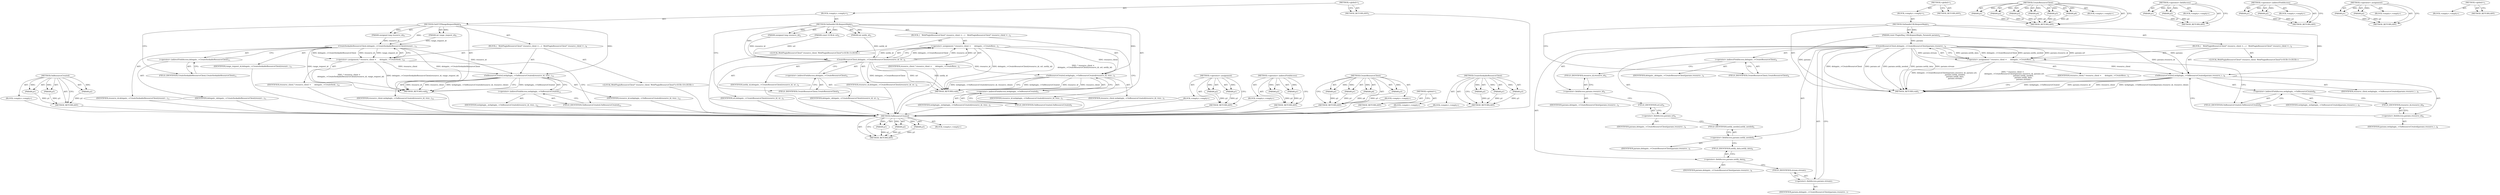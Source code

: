 digraph "CreateSeekableResourceClient" {
vulnerable_84 [label=<(METHOD,OnResourceCreated)>];
vulnerable_85 [label=<(PARAM,p1)>];
vulnerable_86 [label=<(PARAM,p2)>];
vulnerable_87 [label=<(PARAM,p3)>];
vulnerable_88 [label=<(BLOCK,&lt;empty&gt;,&lt;empty&gt;)>];
vulnerable_89 [label=<(METHOD_RETURN,ANY)>];
vulnerable_6 [label=<(METHOD,&lt;global&gt;)<SUB>1</SUB>>];
vulnerable_7 [label=<(BLOCK,&lt;empty&gt;,&lt;empty&gt;)<SUB>1</SUB>>];
vulnerable_8 [label=<(METHOD,OnHandleURLRequestReply)<SUB>1</SUB>>];
vulnerable_9 [label=<(PARAM,const PluginMsg_URLRequestReply_Params&amp; params)<SUB>2</SUB>>];
vulnerable_10 [label=<(BLOCK,{
   WebPluginResourceClient* resource_client =...,{
   WebPluginResourceClient* resource_client =...)<SUB>2</SUB>>];
vulnerable_11 [label="<(LOCAL,WebPluginResourceClient* resource_client: WebPluginResourceClient*)<SUB>3</SUB>>"];
vulnerable_12 [label=<(&lt;operator&gt;.assignment,* resource_client =
      delegate_-&gt;CreateReso...)<SUB>3</SUB>>];
vulnerable_13 [label=<(IDENTIFIER,resource_client,* resource_client =
      delegate_-&gt;CreateReso...)<SUB>3</SUB>>];
vulnerable_14 [label=<(CreateResourceClient,delegate_-&gt;CreateResourceClient(params.resource...)<SUB>4</SUB>>];
vulnerable_15 [label=<(&lt;operator&gt;.indirectFieldAccess,delegate_-&gt;CreateResourceClient)<SUB>4</SUB>>];
vulnerable_16 [label=<(IDENTIFIER,delegate_,delegate_-&gt;CreateResourceClient(params.resource...)<SUB>4</SUB>>];
vulnerable_17 [label=<(FIELD_IDENTIFIER,CreateResourceClient,CreateResourceClient)<SUB>4</SUB>>];
vulnerable_18 [label=<(&lt;operator&gt;.fieldAccess,params.resource_id)<SUB>4</SUB>>];
vulnerable_19 [label=<(IDENTIFIER,params,delegate_-&gt;CreateResourceClient(params.resource...)<SUB>4</SUB>>];
vulnerable_20 [label=<(FIELD_IDENTIFIER,resource_id,resource_id)<SUB>4</SUB>>];
vulnerable_21 [label=<(&lt;operator&gt;.fieldAccess,params.url)<SUB>4</SUB>>];
vulnerable_22 [label=<(IDENTIFIER,params,delegate_-&gt;CreateResourceClient(params.resource...)<SUB>4</SUB>>];
vulnerable_23 [label=<(FIELD_IDENTIFIER,url,url)<SUB>4</SUB>>];
vulnerable_24 [label=<(&lt;operator&gt;.fieldAccess,params.notify_needed)<SUB>5</SUB>>];
vulnerable_25 [label=<(IDENTIFIER,params,delegate_-&gt;CreateResourceClient(params.resource...)<SUB>5</SUB>>];
vulnerable_26 [label=<(FIELD_IDENTIFIER,notify_needed,notify_needed)<SUB>5</SUB>>];
vulnerable_27 [label=<(&lt;operator&gt;.fieldAccess,params.notify_data)<SUB>6</SUB>>];
vulnerable_28 [label=<(IDENTIFIER,params,delegate_-&gt;CreateResourceClient(params.resource...)<SUB>6</SUB>>];
vulnerable_29 [label=<(FIELD_IDENTIFIER,notify_data,notify_data)<SUB>6</SUB>>];
vulnerable_30 [label=<(&lt;operator&gt;.fieldAccess,params.stream)<SUB>7</SUB>>];
vulnerable_31 [label=<(IDENTIFIER,params,delegate_-&gt;CreateResourceClient(params.resource...)<SUB>7</SUB>>];
vulnerable_32 [label=<(FIELD_IDENTIFIER,stream,stream)<SUB>7</SUB>>];
vulnerable_33 [label=<(OnResourceCreated,webplugin_-&gt;OnResourceCreated(params.resource_i...)<SUB>8</SUB>>];
vulnerable_34 [label=<(&lt;operator&gt;.indirectFieldAccess,webplugin_-&gt;OnResourceCreated)<SUB>8</SUB>>];
vulnerable_35 [label=<(IDENTIFIER,webplugin_,webplugin_-&gt;OnResourceCreated(params.resource_i...)<SUB>8</SUB>>];
vulnerable_36 [label=<(FIELD_IDENTIFIER,OnResourceCreated,OnResourceCreated)<SUB>8</SUB>>];
vulnerable_37 [label=<(&lt;operator&gt;.fieldAccess,params.resource_id)<SUB>8</SUB>>];
vulnerable_38 [label=<(IDENTIFIER,params,webplugin_-&gt;OnResourceCreated(params.resource_i...)<SUB>8</SUB>>];
vulnerable_39 [label=<(FIELD_IDENTIFIER,resource_id,resource_id)<SUB>8</SUB>>];
vulnerable_40 [label=<(IDENTIFIER,resource_client,webplugin_-&gt;OnResourceCreated(params.resource_i...)<SUB>8</SUB>>];
vulnerable_41 [label=<(METHOD_RETURN,void)<SUB>1</SUB>>];
vulnerable_43 [label=<(METHOD_RETURN,ANY)<SUB>1</SUB>>];
vulnerable_65 [label=<(METHOD,CreateResourceClient)>];
vulnerable_66 [label=<(PARAM,p1)>];
vulnerable_67 [label=<(PARAM,p2)>];
vulnerable_68 [label=<(PARAM,p3)>];
vulnerable_69 [label=<(PARAM,p4)>];
vulnerable_70 [label=<(PARAM,p5)>];
vulnerable_71 [label=<(PARAM,p6)>];
vulnerable_72 [label=<(BLOCK,&lt;empty&gt;,&lt;empty&gt;)>];
vulnerable_73 [label=<(METHOD_RETURN,ANY)>];
vulnerable_79 [label=<(METHOD,&lt;operator&gt;.fieldAccess)>];
vulnerable_80 [label=<(PARAM,p1)>];
vulnerable_81 [label=<(PARAM,p2)>];
vulnerable_82 [label=<(BLOCK,&lt;empty&gt;,&lt;empty&gt;)>];
vulnerable_83 [label=<(METHOD_RETURN,ANY)>];
vulnerable_74 [label=<(METHOD,&lt;operator&gt;.indirectFieldAccess)>];
vulnerable_75 [label=<(PARAM,p1)>];
vulnerable_76 [label=<(PARAM,p2)>];
vulnerable_77 [label=<(BLOCK,&lt;empty&gt;,&lt;empty&gt;)>];
vulnerable_78 [label=<(METHOD_RETURN,ANY)>];
vulnerable_60 [label=<(METHOD,&lt;operator&gt;.assignment)>];
vulnerable_61 [label=<(PARAM,p1)>];
vulnerable_62 [label=<(PARAM,p2)>];
vulnerable_63 [label=<(BLOCK,&lt;empty&gt;,&lt;empty&gt;)>];
vulnerable_64 [label=<(METHOD_RETURN,ANY)>];
vulnerable_54 [label=<(METHOD,&lt;global&gt;)<SUB>1</SUB>>];
vulnerable_55 [label=<(BLOCK,&lt;empty&gt;,&lt;empty&gt;)>];
vulnerable_56 [label=<(METHOD_RETURN,ANY)>];
fixed_90 [label=<(METHOD,OnResourceCreated)>];
fixed_91 [label=<(PARAM,p1)>];
fixed_92 [label=<(PARAM,p2)>];
fixed_93 [label=<(PARAM,p3)>];
fixed_94 [label=<(BLOCK,&lt;empty&gt;,&lt;empty&gt;)>];
fixed_95 [label=<(METHOD_RETURN,ANY)>];
fixed_6 [label=<(METHOD,&lt;global&gt;)<SUB>1</SUB>>];
fixed_7 [label=<(BLOCK,&lt;empty&gt;,&lt;empty&gt;)<SUB>1</SUB>>];
fixed_8 [label=<(METHOD,OnHandleURLRequestReply)<SUB>1</SUB>>];
fixed_9 [label=<(PARAM,unsigned long resource_id)<SUB>2</SUB>>];
fixed_10 [label=<(PARAM,const GURL&amp; url)<SUB>2</SUB>>];
fixed_11 [label=<(PARAM,int notify_id)<SUB>2</SUB>>];
fixed_12 [label=<(BLOCK,{
   WebPluginResourceClient* resource_client =...,{
   WebPluginResourceClient* resource_client =...)<SUB>2</SUB>>];
fixed_13 [label="<(LOCAL,WebPluginResourceClient* resource_client: WebPluginResourceClient*)<SUB>3</SUB>>"];
fixed_14 [label=<(&lt;operator&gt;.assignment,* resource_client =
      delegate_-&gt;CreateReso...)<SUB>3</SUB>>];
fixed_15 [label=<(IDENTIFIER,resource_client,* resource_client =
      delegate_-&gt;CreateReso...)<SUB>3</SUB>>];
fixed_16 [label=<(CreateResourceClient,delegate_-&gt;CreateResourceClient(resource_id, ur...)<SUB>4</SUB>>];
fixed_17 [label=<(&lt;operator&gt;.indirectFieldAccess,delegate_-&gt;CreateResourceClient)<SUB>4</SUB>>];
fixed_18 [label=<(IDENTIFIER,delegate_,delegate_-&gt;CreateResourceClient(resource_id, ur...)<SUB>4</SUB>>];
fixed_19 [label=<(FIELD_IDENTIFIER,CreateResourceClient,CreateResourceClient)<SUB>4</SUB>>];
fixed_20 [label=<(IDENTIFIER,resource_id,delegate_-&gt;CreateResourceClient(resource_id, ur...)<SUB>4</SUB>>];
fixed_21 [label=<(IDENTIFIER,url,delegate_-&gt;CreateResourceClient(resource_id, ur...)<SUB>4</SUB>>];
fixed_22 [label=<(IDENTIFIER,notify_id,delegate_-&gt;CreateResourceClient(resource_id, ur...)<SUB>4</SUB>>];
fixed_23 [label=<(OnResourceCreated,webplugin_-&gt;OnResourceCreated(resource_id, reso...)<SUB>5</SUB>>];
fixed_24 [label=<(&lt;operator&gt;.indirectFieldAccess,webplugin_-&gt;OnResourceCreated)<SUB>5</SUB>>];
fixed_25 [label=<(IDENTIFIER,webplugin_,webplugin_-&gt;OnResourceCreated(resource_id, reso...)<SUB>5</SUB>>];
fixed_26 [label=<(FIELD_IDENTIFIER,OnResourceCreated,OnResourceCreated)<SUB>5</SUB>>];
fixed_27 [label=<(IDENTIFIER,resource_id,webplugin_-&gt;OnResourceCreated(resource_id, reso...)<SUB>5</SUB>>];
fixed_28 [label=<(IDENTIFIER,resource_client,webplugin_-&gt;OnResourceCreated(resource_id, reso...)<SUB>5</SUB>>];
fixed_29 [label=<(METHOD_RETURN,void)<SUB>1</SUB>>];
fixed_31 [label=<(METHOD,OnHTTPRangeRequestReply)<SUB>8</SUB>>];
fixed_32 [label=<(PARAM,unsigned long resource_id)<SUB>9</SUB>>];
fixed_33 [label=<(PARAM,int range_request_id)<SUB>9</SUB>>];
fixed_34 [label=<(BLOCK,{
  WebPluginResourceClient* resource_client =
...,{
  WebPluginResourceClient* resource_client =
...)<SUB>9</SUB>>];
fixed_35 [label="<(LOCAL,WebPluginResourceClient* resource_client: WebPluginResourceClient*)<SUB>10</SUB>>"];
fixed_36 [label=<(&lt;operator&gt;.assignment,* resource_client =
      delegate_-&gt;CreateSeek...)<SUB>10</SUB>>];
fixed_37 [label=<(IDENTIFIER,resource_client,* resource_client =
      delegate_-&gt;CreateSeek...)<SUB>10</SUB>>];
fixed_38 [label=<(CreateSeekableResourceClient,delegate_-&gt;CreateSeekableResourceClient(resourc...)<SUB>11</SUB>>];
fixed_39 [label=<(&lt;operator&gt;.indirectFieldAccess,delegate_-&gt;CreateSeekableResourceClient)<SUB>11</SUB>>];
fixed_40 [label=<(IDENTIFIER,delegate_,delegate_-&gt;CreateSeekableResourceClient(resourc...)<SUB>11</SUB>>];
fixed_41 [label=<(FIELD_IDENTIFIER,CreateSeekableResourceClient,CreateSeekableResourceClient)<SUB>11</SUB>>];
fixed_42 [label=<(IDENTIFIER,resource_id,delegate_-&gt;CreateSeekableResourceClient(resourc...)<SUB>11</SUB>>];
fixed_43 [label=<(IDENTIFIER,range_request_id,delegate_-&gt;CreateSeekableResourceClient(resourc...)<SUB>11</SUB>>];
fixed_44 [label=<(OnResourceCreated,webplugin_-&gt;OnResourceCreated(resource_id, reso...)<SUB>12</SUB>>];
fixed_45 [label=<(&lt;operator&gt;.indirectFieldAccess,webplugin_-&gt;OnResourceCreated)<SUB>12</SUB>>];
fixed_46 [label=<(IDENTIFIER,webplugin_,webplugin_-&gt;OnResourceCreated(resource_id, reso...)<SUB>12</SUB>>];
fixed_47 [label=<(FIELD_IDENTIFIER,OnResourceCreated,OnResourceCreated)<SUB>12</SUB>>];
fixed_48 [label=<(IDENTIFIER,resource_id,webplugin_-&gt;OnResourceCreated(resource_id, reso...)<SUB>12</SUB>>];
fixed_49 [label=<(IDENTIFIER,resource_client,webplugin_-&gt;OnResourceCreated(resource_id, reso...)<SUB>12</SUB>>];
fixed_50 [label=<(METHOD_RETURN,void)<SUB>8</SUB>>];
fixed_52 [label=<(METHOD_RETURN,ANY)<SUB>1</SUB>>];
fixed_73 [label=<(METHOD,&lt;operator&gt;.assignment)>];
fixed_74 [label=<(PARAM,p1)>];
fixed_75 [label=<(PARAM,p2)>];
fixed_76 [label=<(BLOCK,&lt;empty&gt;,&lt;empty&gt;)>];
fixed_77 [label=<(METHOD_RETURN,ANY)>];
fixed_85 [label=<(METHOD,&lt;operator&gt;.indirectFieldAccess)>];
fixed_86 [label=<(PARAM,p1)>];
fixed_87 [label=<(PARAM,p2)>];
fixed_88 [label=<(BLOCK,&lt;empty&gt;,&lt;empty&gt;)>];
fixed_89 [label=<(METHOD_RETURN,ANY)>];
fixed_78 [label=<(METHOD,CreateResourceClient)>];
fixed_79 [label=<(PARAM,p1)>];
fixed_80 [label=<(PARAM,p2)>];
fixed_81 [label=<(PARAM,p3)>];
fixed_82 [label=<(PARAM,p4)>];
fixed_83 [label=<(BLOCK,&lt;empty&gt;,&lt;empty&gt;)>];
fixed_84 [label=<(METHOD_RETURN,ANY)>];
fixed_67 [label=<(METHOD,&lt;global&gt;)<SUB>1</SUB>>];
fixed_68 [label=<(BLOCK,&lt;empty&gt;,&lt;empty&gt;)>];
fixed_69 [label=<(METHOD_RETURN,ANY)>];
fixed_96 [label=<(METHOD,CreateSeekableResourceClient)>];
fixed_97 [label=<(PARAM,p1)>];
fixed_98 [label=<(PARAM,p2)>];
fixed_99 [label=<(PARAM,p3)>];
fixed_100 [label=<(BLOCK,&lt;empty&gt;,&lt;empty&gt;)>];
fixed_101 [label=<(METHOD_RETURN,ANY)>];
vulnerable_84 -> vulnerable_85  [key=0, label="AST: "];
vulnerable_84 -> vulnerable_85  [key=1, label="DDG: "];
vulnerable_84 -> vulnerable_88  [key=0, label="AST: "];
vulnerable_84 -> vulnerable_86  [key=0, label="AST: "];
vulnerable_84 -> vulnerable_86  [key=1, label="DDG: "];
vulnerable_84 -> vulnerable_89  [key=0, label="AST: "];
vulnerable_84 -> vulnerable_89  [key=1, label="CFG: "];
vulnerable_84 -> vulnerable_87  [key=0, label="AST: "];
vulnerable_84 -> vulnerable_87  [key=1, label="DDG: "];
vulnerable_85 -> vulnerable_89  [key=0, label="DDG: p1"];
vulnerable_86 -> vulnerable_89  [key=0, label="DDG: p2"];
vulnerable_87 -> vulnerable_89  [key=0, label="DDG: p3"];
vulnerable_6 -> vulnerable_7  [key=0, label="AST: "];
vulnerable_6 -> vulnerable_43  [key=0, label="AST: "];
vulnerable_6 -> vulnerable_43  [key=1, label="CFG: "];
vulnerable_7 -> vulnerable_8  [key=0, label="AST: "];
vulnerable_8 -> vulnerable_9  [key=0, label="AST: "];
vulnerable_8 -> vulnerable_9  [key=1, label="DDG: "];
vulnerable_8 -> vulnerable_10  [key=0, label="AST: "];
vulnerable_8 -> vulnerable_41  [key=0, label="AST: "];
vulnerable_8 -> vulnerable_17  [key=0, label="CFG: "];
vulnerable_8 -> vulnerable_33  [key=0, label="DDG: "];
vulnerable_9 -> vulnerable_41  [key=0, label="DDG: params"];
vulnerable_9 -> vulnerable_33  [key=0, label="DDG: params"];
vulnerable_9 -> vulnerable_14  [key=0, label="DDG: params"];
vulnerable_10 -> vulnerable_11  [key=0, label="AST: "];
vulnerable_10 -> vulnerable_12  [key=0, label="AST: "];
vulnerable_10 -> vulnerable_33  [key=0, label="AST: "];
vulnerable_12 -> vulnerable_13  [key=0, label="AST: "];
vulnerable_12 -> vulnerable_14  [key=0, label="AST: "];
vulnerable_12 -> vulnerable_36  [key=0, label="CFG: "];
vulnerable_12 -> vulnerable_41  [key=0, label="DDG: delegate_-&gt;CreateResourceClient(params.resource_id, params.url,
                                      params.notify_needed,
                                      params.notify_data,
                                      params.stream)"];
vulnerable_12 -> vulnerable_41  [key=1, label="DDG: * resource_client =
      delegate_-&gt;CreateResourceClient(params.resource_id, params.url,
                                      params.notify_needed,
                                      params.notify_data,
                                      params.stream)"];
vulnerable_12 -> vulnerable_33  [key=0, label="DDG: resource_client"];
vulnerable_14 -> vulnerable_15  [key=0, label="AST: "];
vulnerable_14 -> vulnerable_18  [key=0, label="AST: "];
vulnerable_14 -> vulnerable_21  [key=0, label="AST: "];
vulnerable_14 -> vulnerable_24  [key=0, label="AST: "];
vulnerable_14 -> vulnerable_27  [key=0, label="AST: "];
vulnerable_14 -> vulnerable_30  [key=0, label="AST: "];
vulnerable_14 -> vulnerable_12  [key=0, label="CFG: "];
vulnerable_14 -> vulnerable_12  [key=1, label="DDG: params.notify_data"];
vulnerable_14 -> vulnerable_12  [key=2, label="DDG: delegate_-&gt;CreateResourceClient"];
vulnerable_14 -> vulnerable_12  [key=3, label="DDG: params.notify_needed"];
vulnerable_14 -> vulnerable_12  [key=4, label="DDG: params.resource_id"];
vulnerable_14 -> vulnerable_12  [key=5, label="DDG: params.url"];
vulnerable_14 -> vulnerable_12  [key=6, label="DDG: params.stream"];
vulnerable_14 -> vulnerable_41  [key=0, label="DDG: delegate_-&gt;CreateResourceClient"];
vulnerable_14 -> vulnerable_41  [key=1, label="DDG: params.url"];
vulnerable_14 -> vulnerable_41  [key=2, label="DDG: params.notify_needed"];
vulnerable_14 -> vulnerable_41  [key=3, label="DDG: params.notify_data"];
vulnerable_14 -> vulnerable_41  [key=4, label="DDG: params.stream"];
vulnerable_14 -> vulnerable_33  [key=0, label="DDG: params.resource_id"];
vulnerable_15 -> vulnerable_16  [key=0, label="AST: "];
vulnerable_15 -> vulnerable_17  [key=0, label="AST: "];
vulnerable_15 -> vulnerable_20  [key=0, label="CFG: "];
vulnerable_17 -> vulnerable_15  [key=0, label="CFG: "];
vulnerable_18 -> vulnerable_19  [key=0, label="AST: "];
vulnerable_18 -> vulnerable_20  [key=0, label="AST: "];
vulnerable_18 -> vulnerable_23  [key=0, label="CFG: "];
vulnerable_20 -> vulnerable_18  [key=0, label="CFG: "];
vulnerable_21 -> vulnerable_22  [key=0, label="AST: "];
vulnerable_21 -> vulnerable_23  [key=0, label="AST: "];
vulnerable_21 -> vulnerable_26  [key=0, label="CFG: "];
vulnerable_23 -> vulnerable_21  [key=0, label="CFG: "];
vulnerable_24 -> vulnerable_25  [key=0, label="AST: "];
vulnerable_24 -> vulnerable_26  [key=0, label="AST: "];
vulnerable_24 -> vulnerable_29  [key=0, label="CFG: "];
vulnerable_26 -> vulnerable_24  [key=0, label="CFG: "];
vulnerable_27 -> vulnerable_28  [key=0, label="AST: "];
vulnerable_27 -> vulnerable_29  [key=0, label="AST: "];
vulnerable_27 -> vulnerable_32  [key=0, label="CFG: "];
vulnerable_29 -> vulnerable_27  [key=0, label="CFG: "];
vulnerable_30 -> vulnerable_31  [key=0, label="AST: "];
vulnerable_30 -> vulnerable_32  [key=0, label="AST: "];
vulnerable_30 -> vulnerable_14  [key=0, label="CFG: "];
vulnerable_32 -> vulnerable_30  [key=0, label="CFG: "];
vulnerable_33 -> vulnerable_34  [key=0, label="AST: "];
vulnerable_33 -> vulnerable_37  [key=0, label="AST: "];
vulnerable_33 -> vulnerable_40  [key=0, label="AST: "];
vulnerable_33 -> vulnerable_41  [key=0, label="CFG: "];
vulnerable_33 -> vulnerable_41  [key=1, label="DDG: webplugin_-&gt;OnResourceCreated"];
vulnerable_33 -> vulnerable_41  [key=2, label="DDG: params.resource_id"];
vulnerable_33 -> vulnerable_41  [key=3, label="DDG: resource_client"];
vulnerable_33 -> vulnerable_41  [key=4, label="DDG: webplugin_-&gt;OnResourceCreated(params.resource_id, resource_client)"];
vulnerable_34 -> vulnerable_35  [key=0, label="AST: "];
vulnerable_34 -> vulnerable_36  [key=0, label="AST: "];
vulnerable_34 -> vulnerable_39  [key=0, label="CFG: "];
vulnerable_36 -> vulnerable_34  [key=0, label="CFG: "];
vulnerable_37 -> vulnerable_38  [key=0, label="AST: "];
vulnerable_37 -> vulnerable_39  [key=0, label="AST: "];
vulnerable_37 -> vulnerable_33  [key=0, label="CFG: "];
vulnerable_39 -> vulnerable_37  [key=0, label="CFG: "];
vulnerable_65 -> vulnerable_66  [key=0, label="AST: "];
vulnerable_65 -> vulnerable_66  [key=1, label="DDG: "];
vulnerable_65 -> vulnerable_72  [key=0, label="AST: "];
vulnerable_65 -> vulnerable_67  [key=0, label="AST: "];
vulnerable_65 -> vulnerable_67  [key=1, label="DDG: "];
vulnerable_65 -> vulnerable_73  [key=0, label="AST: "];
vulnerable_65 -> vulnerable_73  [key=1, label="CFG: "];
vulnerable_65 -> vulnerable_68  [key=0, label="AST: "];
vulnerable_65 -> vulnerable_68  [key=1, label="DDG: "];
vulnerable_65 -> vulnerable_69  [key=0, label="AST: "];
vulnerable_65 -> vulnerable_69  [key=1, label="DDG: "];
vulnerable_65 -> vulnerable_70  [key=0, label="AST: "];
vulnerable_65 -> vulnerable_70  [key=1, label="DDG: "];
vulnerable_65 -> vulnerable_71  [key=0, label="AST: "];
vulnerable_65 -> vulnerable_71  [key=1, label="DDG: "];
vulnerable_66 -> vulnerable_73  [key=0, label="DDG: p1"];
vulnerable_67 -> vulnerable_73  [key=0, label="DDG: p2"];
vulnerable_68 -> vulnerable_73  [key=0, label="DDG: p3"];
vulnerable_69 -> vulnerable_73  [key=0, label="DDG: p4"];
vulnerable_70 -> vulnerable_73  [key=0, label="DDG: p5"];
vulnerable_71 -> vulnerable_73  [key=0, label="DDG: p6"];
vulnerable_79 -> vulnerable_80  [key=0, label="AST: "];
vulnerable_79 -> vulnerable_80  [key=1, label="DDG: "];
vulnerable_79 -> vulnerable_82  [key=0, label="AST: "];
vulnerable_79 -> vulnerable_81  [key=0, label="AST: "];
vulnerable_79 -> vulnerable_81  [key=1, label="DDG: "];
vulnerable_79 -> vulnerable_83  [key=0, label="AST: "];
vulnerable_79 -> vulnerable_83  [key=1, label="CFG: "];
vulnerable_80 -> vulnerable_83  [key=0, label="DDG: p1"];
vulnerable_81 -> vulnerable_83  [key=0, label="DDG: p2"];
vulnerable_74 -> vulnerable_75  [key=0, label="AST: "];
vulnerable_74 -> vulnerable_75  [key=1, label="DDG: "];
vulnerable_74 -> vulnerable_77  [key=0, label="AST: "];
vulnerable_74 -> vulnerable_76  [key=0, label="AST: "];
vulnerable_74 -> vulnerable_76  [key=1, label="DDG: "];
vulnerable_74 -> vulnerable_78  [key=0, label="AST: "];
vulnerable_74 -> vulnerable_78  [key=1, label="CFG: "];
vulnerable_75 -> vulnerable_78  [key=0, label="DDG: p1"];
vulnerable_76 -> vulnerable_78  [key=0, label="DDG: p2"];
vulnerable_60 -> vulnerable_61  [key=0, label="AST: "];
vulnerable_60 -> vulnerable_61  [key=1, label="DDG: "];
vulnerable_60 -> vulnerable_63  [key=0, label="AST: "];
vulnerable_60 -> vulnerable_62  [key=0, label="AST: "];
vulnerable_60 -> vulnerable_62  [key=1, label="DDG: "];
vulnerable_60 -> vulnerable_64  [key=0, label="AST: "];
vulnerable_60 -> vulnerable_64  [key=1, label="CFG: "];
vulnerable_61 -> vulnerable_64  [key=0, label="DDG: p1"];
vulnerable_62 -> vulnerable_64  [key=0, label="DDG: p2"];
vulnerable_54 -> vulnerable_55  [key=0, label="AST: "];
vulnerable_54 -> vulnerable_56  [key=0, label="AST: "];
vulnerable_54 -> vulnerable_56  [key=1, label="CFG: "];
fixed_90 -> fixed_91  [key=0, label="AST: "];
fixed_90 -> fixed_91  [key=1, label="DDG: "];
fixed_90 -> fixed_94  [key=0, label="AST: "];
fixed_90 -> fixed_92  [key=0, label="AST: "];
fixed_90 -> fixed_92  [key=1, label="DDG: "];
fixed_90 -> fixed_95  [key=0, label="AST: "];
fixed_90 -> fixed_95  [key=1, label="CFG: "];
fixed_90 -> fixed_93  [key=0, label="AST: "];
fixed_90 -> fixed_93  [key=1, label="DDG: "];
fixed_91 -> fixed_95  [key=0, label="DDG: p1"];
fixed_92 -> fixed_95  [key=0, label="DDG: p2"];
fixed_93 -> fixed_95  [key=0, label="DDG: p3"];
fixed_94 -> vulnerable_84  [key=0];
fixed_95 -> vulnerable_84  [key=0];
fixed_6 -> fixed_7  [key=0, label="AST: "];
fixed_6 -> fixed_52  [key=0, label="AST: "];
fixed_6 -> fixed_52  [key=1, label="CFG: "];
fixed_7 -> fixed_8  [key=0, label="AST: "];
fixed_7 -> fixed_31  [key=0, label="AST: "];
fixed_8 -> fixed_9  [key=0, label="AST: "];
fixed_8 -> fixed_9  [key=1, label="DDG: "];
fixed_8 -> fixed_10  [key=0, label="AST: "];
fixed_8 -> fixed_10  [key=1, label="DDG: "];
fixed_8 -> fixed_11  [key=0, label="AST: "];
fixed_8 -> fixed_11  [key=1, label="DDG: "];
fixed_8 -> fixed_12  [key=0, label="AST: "];
fixed_8 -> fixed_29  [key=0, label="AST: "];
fixed_8 -> fixed_19  [key=0, label="CFG: "];
fixed_8 -> fixed_23  [key=0, label="DDG: "];
fixed_8 -> fixed_16  [key=0, label="DDG: "];
fixed_9 -> fixed_16  [key=0, label="DDG: resource_id"];
fixed_10 -> fixed_16  [key=0, label="DDG: url"];
fixed_11 -> fixed_16  [key=0, label="DDG: notify_id"];
fixed_12 -> fixed_13  [key=0, label="AST: "];
fixed_12 -> fixed_14  [key=0, label="AST: "];
fixed_12 -> fixed_23  [key=0, label="AST: "];
fixed_13 -> vulnerable_84  [key=0];
fixed_14 -> fixed_15  [key=0, label="AST: "];
fixed_14 -> fixed_16  [key=0, label="AST: "];
fixed_14 -> fixed_26  [key=0, label="CFG: "];
fixed_14 -> fixed_29  [key=0, label="DDG: delegate_-&gt;CreateResourceClient(resource_id, url, notify_id)"];
fixed_14 -> fixed_29  [key=1, label="DDG: * resource_client =
      delegate_-&gt;CreateResourceClient(resource_id, url, notify_id)"];
fixed_14 -> fixed_23  [key=0, label="DDG: resource_client"];
fixed_15 -> vulnerable_84  [key=0];
fixed_16 -> fixed_17  [key=0, label="AST: "];
fixed_16 -> fixed_20  [key=0, label="AST: "];
fixed_16 -> fixed_21  [key=0, label="AST: "];
fixed_16 -> fixed_22  [key=0, label="AST: "];
fixed_16 -> fixed_14  [key=0, label="CFG: "];
fixed_16 -> fixed_14  [key=1, label="DDG: delegate_-&gt;CreateResourceClient"];
fixed_16 -> fixed_14  [key=2, label="DDG: resource_id"];
fixed_16 -> fixed_14  [key=3, label="DDG: url"];
fixed_16 -> fixed_14  [key=4, label="DDG: notify_id"];
fixed_16 -> fixed_29  [key=0, label="DDG: delegate_-&gt;CreateResourceClient"];
fixed_16 -> fixed_29  [key=1, label="DDG: url"];
fixed_16 -> fixed_29  [key=2, label="DDG: notify_id"];
fixed_16 -> fixed_23  [key=0, label="DDG: resource_id"];
fixed_17 -> fixed_18  [key=0, label="AST: "];
fixed_17 -> fixed_19  [key=0, label="AST: "];
fixed_17 -> fixed_16  [key=0, label="CFG: "];
fixed_18 -> vulnerable_84  [key=0];
fixed_19 -> fixed_17  [key=0, label="CFG: "];
fixed_20 -> vulnerable_84  [key=0];
fixed_21 -> vulnerable_84  [key=0];
fixed_22 -> vulnerable_84  [key=0];
fixed_23 -> fixed_24  [key=0, label="AST: "];
fixed_23 -> fixed_27  [key=0, label="AST: "];
fixed_23 -> fixed_28  [key=0, label="AST: "];
fixed_23 -> fixed_29  [key=0, label="CFG: "];
fixed_23 -> fixed_29  [key=1, label="DDG: webplugin_-&gt;OnResourceCreated"];
fixed_23 -> fixed_29  [key=2, label="DDG: resource_id"];
fixed_23 -> fixed_29  [key=3, label="DDG: resource_client"];
fixed_23 -> fixed_29  [key=4, label="DDG: webplugin_-&gt;OnResourceCreated(resource_id, resource_client)"];
fixed_24 -> fixed_25  [key=0, label="AST: "];
fixed_24 -> fixed_26  [key=0, label="AST: "];
fixed_24 -> fixed_23  [key=0, label="CFG: "];
fixed_25 -> vulnerable_84  [key=0];
fixed_26 -> fixed_24  [key=0, label="CFG: "];
fixed_27 -> vulnerable_84  [key=0];
fixed_28 -> vulnerable_84  [key=0];
fixed_29 -> vulnerable_84  [key=0];
fixed_31 -> fixed_32  [key=0, label="AST: "];
fixed_31 -> fixed_32  [key=1, label="DDG: "];
fixed_31 -> fixed_33  [key=0, label="AST: "];
fixed_31 -> fixed_33  [key=1, label="DDG: "];
fixed_31 -> fixed_34  [key=0, label="AST: "];
fixed_31 -> fixed_50  [key=0, label="AST: "];
fixed_31 -> fixed_41  [key=0, label="CFG: "];
fixed_31 -> fixed_44  [key=0, label="DDG: "];
fixed_31 -> fixed_38  [key=0, label="DDG: "];
fixed_32 -> fixed_38  [key=0, label="DDG: resource_id"];
fixed_33 -> fixed_38  [key=0, label="DDG: range_request_id"];
fixed_34 -> fixed_35  [key=0, label="AST: "];
fixed_34 -> fixed_36  [key=0, label="AST: "];
fixed_34 -> fixed_44  [key=0, label="AST: "];
fixed_35 -> vulnerable_84  [key=0];
fixed_36 -> fixed_37  [key=0, label="AST: "];
fixed_36 -> fixed_38  [key=0, label="AST: "];
fixed_36 -> fixed_47  [key=0, label="CFG: "];
fixed_36 -> fixed_50  [key=0, label="DDG: delegate_-&gt;CreateSeekableResourceClient(resource_id, range_request_id)"];
fixed_36 -> fixed_50  [key=1, label="DDG: * resource_client =
      delegate_-&gt;CreateSeekableResourceClient(resource_id, range_request_id)"];
fixed_36 -> fixed_44  [key=0, label="DDG: resource_client"];
fixed_37 -> vulnerable_84  [key=0];
fixed_38 -> fixed_39  [key=0, label="AST: "];
fixed_38 -> fixed_42  [key=0, label="AST: "];
fixed_38 -> fixed_43  [key=0, label="AST: "];
fixed_38 -> fixed_36  [key=0, label="CFG: "];
fixed_38 -> fixed_36  [key=1, label="DDG: delegate_-&gt;CreateSeekableResourceClient"];
fixed_38 -> fixed_36  [key=2, label="DDG: resource_id"];
fixed_38 -> fixed_36  [key=3, label="DDG: range_request_id"];
fixed_38 -> fixed_50  [key=0, label="DDG: delegate_-&gt;CreateSeekableResourceClient"];
fixed_38 -> fixed_50  [key=1, label="DDG: range_request_id"];
fixed_38 -> fixed_44  [key=0, label="DDG: resource_id"];
fixed_39 -> fixed_40  [key=0, label="AST: "];
fixed_39 -> fixed_41  [key=0, label="AST: "];
fixed_39 -> fixed_38  [key=0, label="CFG: "];
fixed_40 -> vulnerable_84  [key=0];
fixed_41 -> fixed_39  [key=0, label="CFG: "];
fixed_42 -> vulnerable_84  [key=0];
fixed_43 -> vulnerable_84  [key=0];
fixed_44 -> fixed_45  [key=0, label="AST: "];
fixed_44 -> fixed_48  [key=0, label="AST: "];
fixed_44 -> fixed_49  [key=0, label="AST: "];
fixed_44 -> fixed_50  [key=0, label="CFG: "];
fixed_44 -> fixed_50  [key=1, label="DDG: webplugin_-&gt;OnResourceCreated"];
fixed_44 -> fixed_50  [key=2, label="DDG: resource_id"];
fixed_44 -> fixed_50  [key=3, label="DDG: resource_client"];
fixed_44 -> fixed_50  [key=4, label="DDG: webplugin_-&gt;OnResourceCreated(resource_id, resource_client)"];
fixed_45 -> fixed_46  [key=0, label="AST: "];
fixed_45 -> fixed_47  [key=0, label="AST: "];
fixed_45 -> fixed_44  [key=0, label="CFG: "];
fixed_46 -> vulnerable_84  [key=0];
fixed_47 -> fixed_45  [key=0, label="CFG: "];
fixed_48 -> vulnerable_84  [key=0];
fixed_49 -> vulnerable_84  [key=0];
fixed_50 -> vulnerable_84  [key=0];
fixed_52 -> vulnerable_84  [key=0];
fixed_73 -> fixed_74  [key=0, label="AST: "];
fixed_73 -> fixed_74  [key=1, label="DDG: "];
fixed_73 -> fixed_76  [key=0, label="AST: "];
fixed_73 -> fixed_75  [key=0, label="AST: "];
fixed_73 -> fixed_75  [key=1, label="DDG: "];
fixed_73 -> fixed_77  [key=0, label="AST: "];
fixed_73 -> fixed_77  [key=1, label="CFG: "];
fixed_74 -> fixed_77  [key=0, label="DDG: p1"];
fixed_75 -> fixed_77  [key=0, label="DDG: p2"];
fixed_76 -> vulnerable_84  [key=0];
fixed_77 -> vulnerable_84  [key=0];
fixed_85 -> fixed_86  [key=0, label="AST: "];
fixed_85 -> fixed_86  [key=1, label="DDG: "];
fixed_85 -> fixed_88  [key=0, label="AST: "];
fixed_85 -> fixed_87  [key=0, label="AST: "];
fixed_85 -> fixed_87  [key=1, label="DDG: "];
fixed_85 -> fixed_89  [key=0, label="AST: "];
fixed_85 -> fixed_89  [key=1, label="CFG: "];
fixed_86 -> fixed_89  [key=0, label="DDG: p1"];
fixed_87 -> fixed_89  [key=0, label="DDG: p2"];
fixed_88 -> vulnerable_84  [key=0];
fixed_89 -> vulnerable_84  [key=0];
fixed_78 -> fixed_79  [key=0, label="AST: "];
fixed_78 -> fixed_79  [key=1, label="DDG: "];
fixed_78 -> fixed_83  [key=0, label="AST: "];
fixed_78 -> fixed_80  [key=0, label="AST: "];
fixed_78 -> fixed_80  [key=1, label="DDG: "];
fixed_78 -> fixed_84  [key=0, label="AST: "];
fixed_78 -> fixed_84  [key=1, label="CFG: "];
fixed_78 -> fixed_81  [key=0, label="AST: "];
fixed_78 -> fixed_81  [key=1, label="DDG: "];
fixed_78 -> fixed_82  [key=0, label="AST: "];
fixed_78 -> fixed_82  [key=1, label="DDG: "];
fixed_79 -> fixed_84  [key=0, label="DDG: p1"];
fixed_80 -> fixed_84  [key=0, label="DDG: p2"];
fixed_81 -> fixed_84  [key=0, label="DDG: p3"];
fixed_82 -> fixed_84  [key=0, label="DDG: p4"];
fixed_83 -> vulnerable_84  [key=0];
fixed_84 -> vulnerable_84  [key=0];
fixed_67 -> fixed_68  [key=0, label="AST: "];
fixed_67 -> fixed_69  [key=0, label="AST: "];
fixed_67 -> fixed_69  [key=1, label="CFG: "];
fixed_68 -> vulnerable_84  [key=0];
fixed_69 -> vulnerable_84  [key=0];
fixed_96 -> fixed_97  [key=0, label="AST: "];
fixed_96 -> fixed_97  [key=1, label="DDG: "];
fixed_96 -> fixed_100  [key=0, label="AST: "];
fixed_96 -> fixed_98  [key=0, label="AST: "];
fixed_96 -> fixed_98  [key=1, label="DDG: "];
fixed_96 -> fixed_101  [key=0, label="AST: "];
fixed_96 -> fixed_101  [key=1, label="CFG: "];
fixed_96 -> fixed_99  [key=0, label="AST: "];
fixed_96 -> fixed_99  [key=1, label="DDG: "];
fixed_97 -> fixed_101  [key=0, label="DDG: p1"];
fixed_98 -> fixed_101  [key=0, label="DDG: p2"];
fixed_99 -> fixed_101  [key=0, label="DDG: p3"];
fixed_100 -> vulnerable_84  [key=0];
fixed_101 -> vulnerable_84  [key=0];
}
